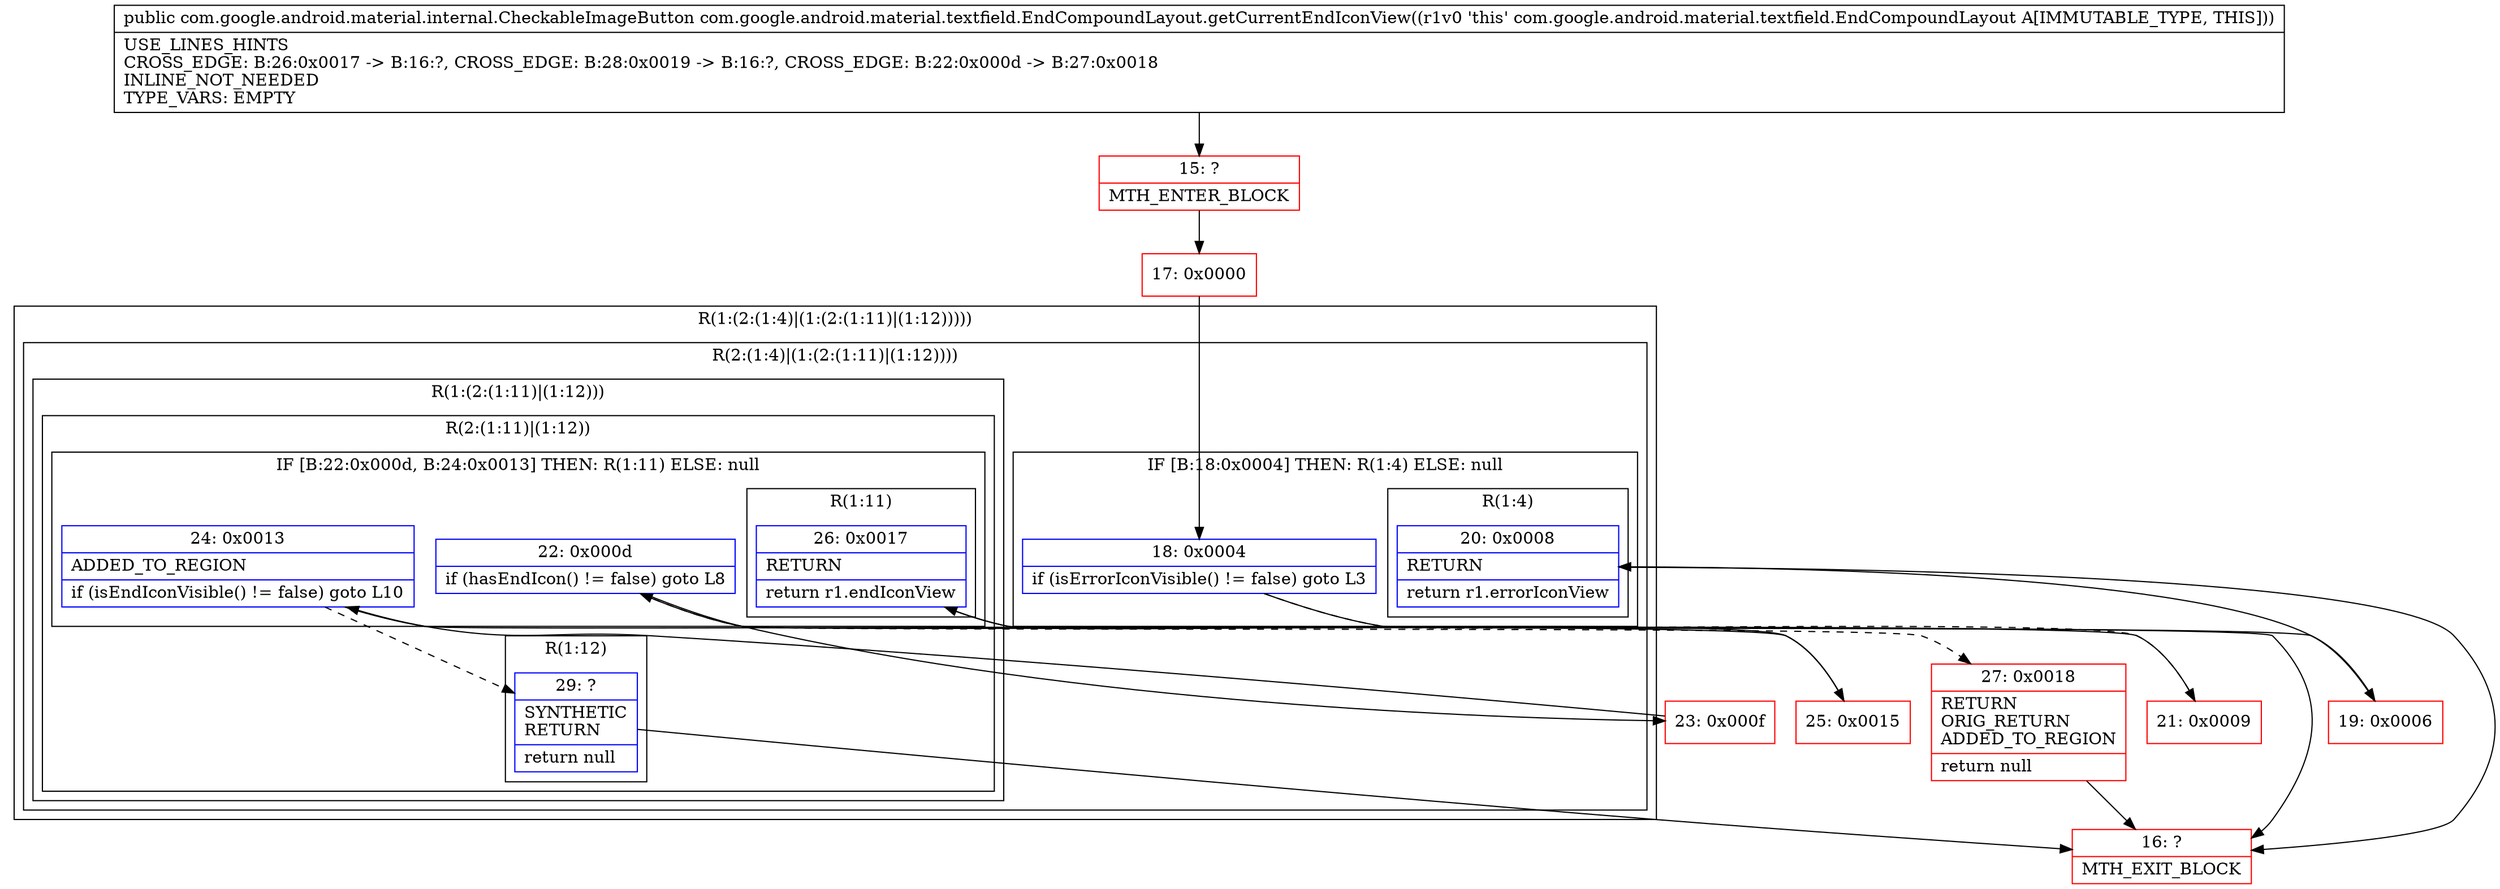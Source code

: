 digraph "CFG forcom.google.android.material.textfield.EndCompoundLayout.getCurrentEndIconView()Lcom\/google\/android\/material\/internal\/CheckableImageButton;" {
subgraph cluster_Region_1331972005 {
label = "R(1:(2:(1:4)|(1:(2:(1:11)|(1:12)))))";
node [shape=record,color=blue];
subgraph cluster_Region_2091711982 {
label = "R(2:(1:4)|(1:(2:(1:11)|(1:12))))";
node [shape=record,color=blue];
subgraph cluster_IfRegion_1765118986 {
label = "IF [B:18:0x0004] THEN: R(1:4) ELSE: null";
node [shape=record,color=blue];
Node_18 [shape=record,label="{18\:\ 0x0004|if (isErrorIconVisible() != false) goto L3\l}"];
subgraph cluster_Region_414197969 {
label = "R(1:4)";
node [shape=record,color=blue];
Node_20 [shape=record,label="{20\:\ 0x0008|RETURN\l|return r1.errorIconView\l}"];
}
}
subgraph cluster_Region_1963203853 {
label = "R(1:(2:(1:11)|(1:12)))";
node [shape=record,color=blue];
subgraph cluster_Region_1851575758 {
label = "R(2:(1:11)|(1:12))";
node [shape=record,color=blue];
subgraph cluster_IfRegion_722239947 {
label = "IF [B:22:0x000d, B:24:0x0013] THEN: R(1:11) ELSE: null";
node [shape=record,color=blue];
Node_22 [shape=record,label="{22\:\ 0x000d|if (hasEndIcon() != false) goto L8\l}"];
Node_24 [shape=record,label="{24\:\ 0x0013|ADDED_TO_REGION\l|if (isEndIconVisible() != false) goto L10\l}"];
subgraph cluster_Region_845402843 {
label = "R(1:11)";
node [shape=record,color=blue];
Node_26 [shape=record,label="{26\:\ 0x0017|RETURN\l|return r1.endIconView\l}"];
}
}
subgraph cluster_Region_1733975535 {
label = "R(1:12)";
node [shape=record,color=blue];
Node_29 [shape=record,label="{29\:\ ?|SYNTHETIC\lRETURN\l|return null\l}"];
}
}
}
}
}
Node_15 [shape=record,color=red,label="{15\:\ ?|MTH_ENTER_BLOCK\l}"];
Node_17 [shape=record,color=red,label="{17\:\ 0x0000}"];
Node_19 [shape=record,color=red,label="{19\:\ 0x0006}"];
Node_16 [shape=record,color=red,label="{16\:\ ?|MTH_EXIT_BLOCK\l}"];
Node_21 [shape=record,color=red,label="{21\:\ 0x0009}"];
Node_23 [shape=record,color=red,label="{23\:\ 0x000f}"];
Node_25 [shape=record,color=red,label="{25\:\ 0x0015}"];
Node_27 [shape=record,color=red,label="{27\:\ 0x0018|RETURN\lORIG_RETURN\lADDED_TO_REGION\l|return null\l}"];
MethodNode[shape=record,label="{public com.google.android.material.internal.CheckableImageButton com.google.android.material.textfield.EndCompoundLayout.getCurrentEndIconView((r1v0 'this' com.google.android.material.textfield.EndCompoundLayout A[IMMUTABLE_TYPE, THIS]))  | USE_LINES_HINTS\lCROSS_EDGE: B:26:0x0017 \-\> B:16:?, CROSS_EDGE: B:28:0x0019 \-\> B:16:?, CROSS_EDGE: B:22:0x000d \-\> B:27:0x0018\lINLINE_NOT_NEEDED\lTYPE_VARS: EMPTY\l}"];
MethodNode -> Node_15;Node_18 -> Node_19;
Node_18 -> Node_21[style=dashed];
Node_20 -> Node_16;
Node_22 -> Node_23;
Node_22 -> Node_27[style=dashed];
Node_24 -> Node_25;
Node_24 -> Node_29[style=dashed];
Node_26 -> Node_16;
Node_29 -> Node_16;
Node_15 -> Node_17;
Node_17 -> Node_18;
Node_19 -> Node_20;
Node_21 -> Node_22;
Node_23 -> Node_24;
Node_25 -> Node_26;
Node_27 -> Node_16;
}

